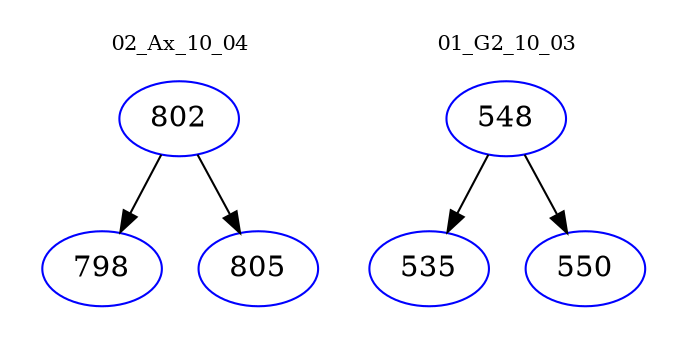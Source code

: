 digraph{
subgraph cluster_0 {
color = white
label = "02_Ax_10_04";
fontsize=10;
T0_802 [label="802", color="blue"]
T0_802 -> T0_798 [color="black"]
T0_798 [label="798", color="blue"]
T0_802 -> T0_805 [color="black"]
T0_805 [label="805", color="blue"]
}
subgraph cluster_1 {
color = white
label = "01_G2_10_03";
fontsize=10;
T1_548 [label="548", color="blue"]
T1_548 -> T1_535 [color="black"]
T1_535 [label="535", color="blue"]
T1_548 -> T1_550 [color="black"]
T1_550 [label="550", color="blue"]
}
}
